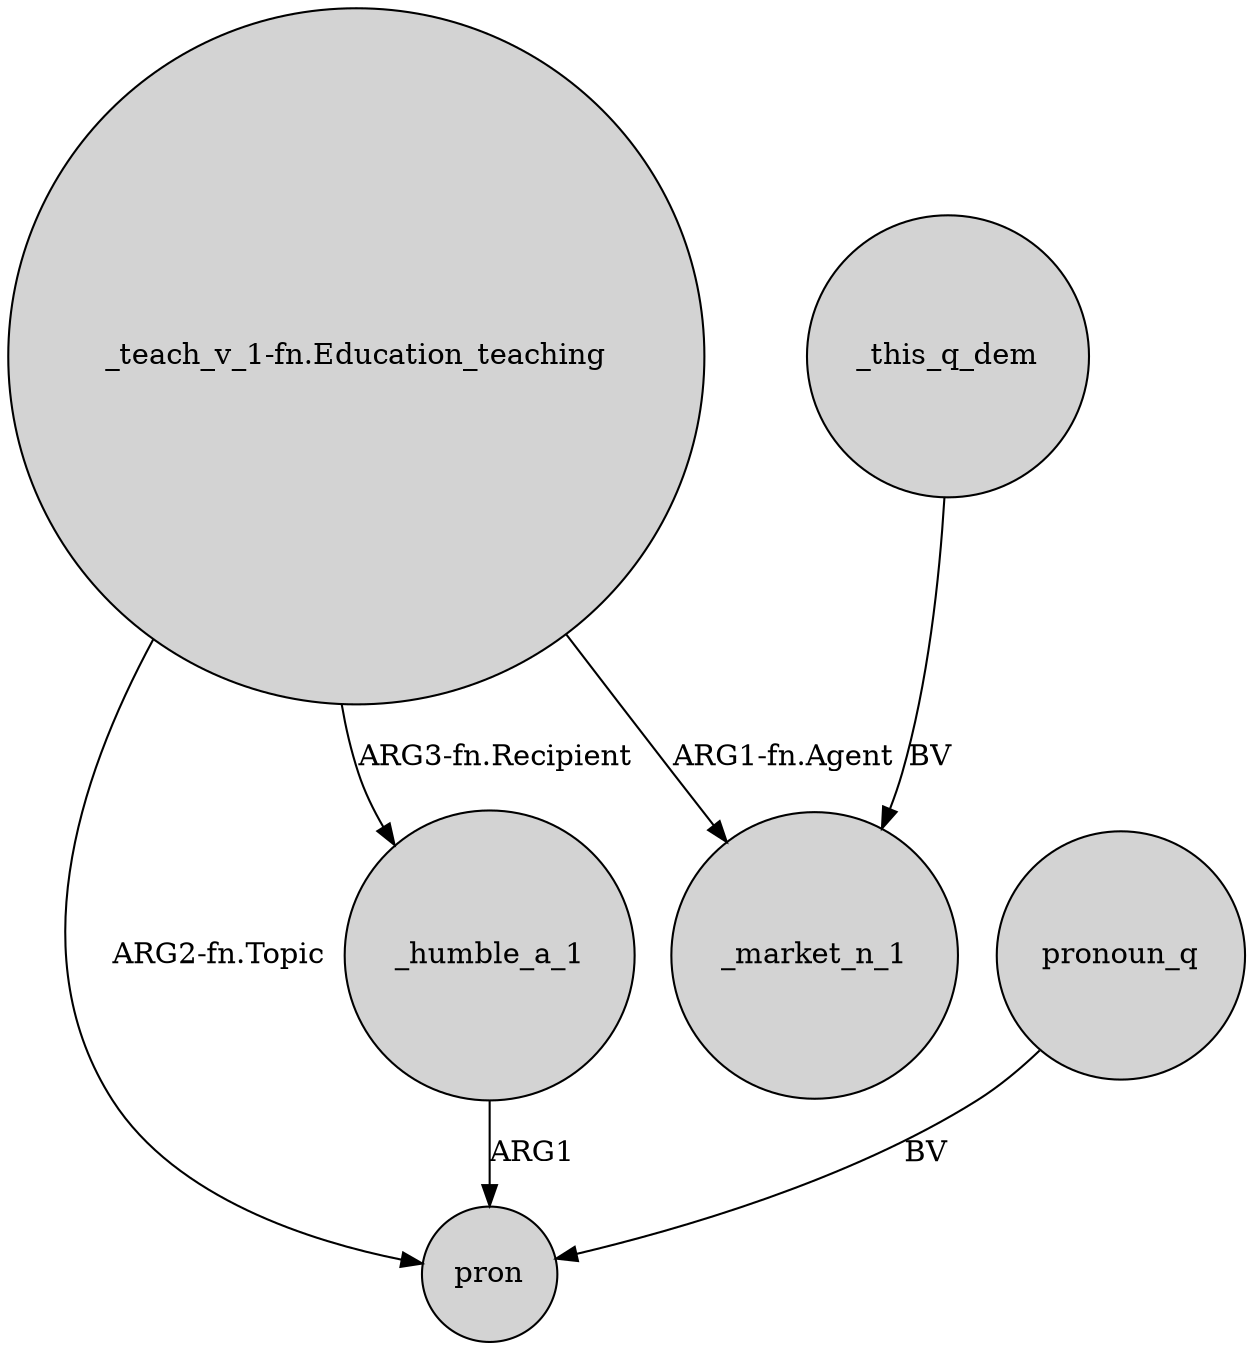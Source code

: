 digraph {
	node [shape=circle style=filled]
	"_teach_v_1-fn.Education_teaching" -> pron [label="ARG2-fn.Topic"]
	_humble_a_1 -> pron [label=ARG1]
	"_teach_v_1-fn.Education_teaching" -> _humble_a_1 [label="ARG3-fn.Recipient"]
	"_teach_v_1-fn.Education_teaching" -> _market_n_1 [label="ARG1-fn.Agent"]
	_this_q_dem -> _market_n_1 [label=BV]
	pronoun_q -> pron [label=BV]
}
